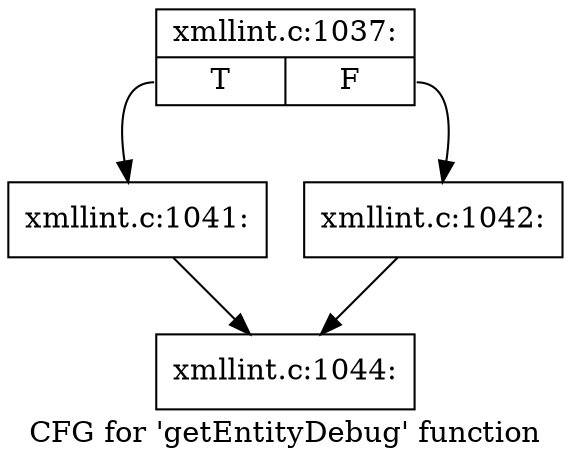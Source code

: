 digraph "CFG for 'getEntityDebug' function" {
	label="CFG for 'getEntityDebug' function";

	Node0x49bbb10 [shape=record,label="{xmllint.c:1037:|{<s0>T|<s1>F}}"];
	Node0x49bbb10:s0 -> Node0x48db4d0;
	Node0x49bbb10:s1 -> Node0x48db520;
	Node0x48db4d0 [shape=record,label="{xmllint.c:1041:}"];
	Node0x48db4d0 -> Node0x49be6e0;
	Node0x48db520 [shape=record,label="{xmllint.c:1042:}"];
	Node0x48db520 -> Node0x49be6e0;
	Node0x49be6e0 [shape=record,label="{xmllint.c:1044:}"];
}
